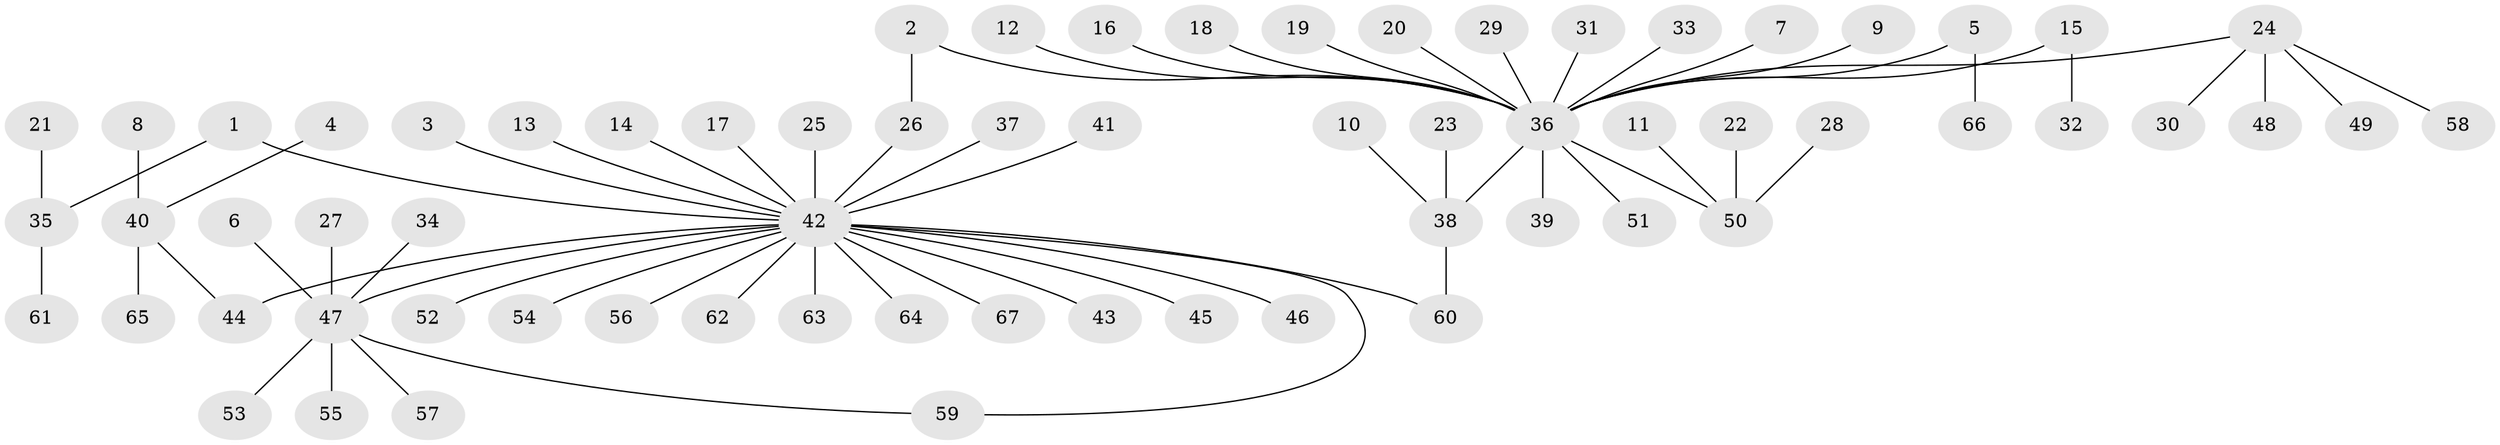 // original degree distribution, {4: 0.03007518796992481, 26: 0.007518796992481203, 5: 0.03007518796992481, 6: 0.015037593984962405, 2: 0.12781954887218044, 3: 0.06766917293233082, 1: 0.6917293233082706, 8: 0.007518796992481203, 21: 0.007518796992481203, 7: 0.015037593984962405}
// Generated by graph-tools (version 1.1) at 2025/01/03/09/25 03:01:55]
// undirected, 67 vertices, 68 edges
graph export_dot {
graph [start="1"]
  node [color=gray90,style=filled];
  1;
  2;
  3;
  4;
  5;
  6;
  7;
  8;
  9;
  10;
  11;
  12;
  13;
  14;
  15;
  16;
  17;
  18;
  19;
  20;
  21;
  22;
  23;
  24;
  25;
  26;
  27;
  28;
  29;
  30;
  31;
  32;
  33;
  34;
  35;
  36;
  37;
  38;
  39;
  40;
  41;
  42;
  43;
  44;
  45;
  46;
  47;
  48;
  49;
  50;
  51;
  52;
  53;
  54;
  55;
  56;
  57;
  58;
  59;
  60;
  61;
  62;
  63;
  64;
  65;
  66;
  67;
  1 -- 35 [weight=1.0];
  1 -- 42 [weight=1.0];
  2 -- 26 [weight=1.0];
  2 -- 36 [weight=1.0];
  3 -- 42 [weight=1.0];
  4 -- 40 [weight=1.0];
  5 -- 36 [weight=1.0];
  5 -- 66 [weight=1.0];
  6 -- 47 [weight=1.0];
  7 -- 36 [weight=1.0];
  8 -- 40 [weight=1.0];
  9 -- 36 [weight=1.0];
  10 -- 38 [weight=1.0];
  11 -- 50 [weight=1.0];
  12 -- 36 [weight=1.0];
  13 -- 42 [weight=1.0];
  14 -- 42 [weight=1.0];
  15 -- 32 [weight=1.0];
  15 -- 36 [weight=1.0];
  16 -- 36 [weight=1.0];
  17 -- 42 [weight=1.0];
  18 -- 36 [weight=1.0];
  19 -- 36 [weight=1.0];
  20 -- 36 [weight=1.0];
  21 -- 35 [weight=1.0];
  22 -- 50 [weight=1.0];
  23 -- 38 [weight=1.0];
  24 -- 30 [weight=1.0];
  24 -- 36 [weight=1.0];
  24 -- 48 [weight=1.0];
  24 -- 49 [weight=1.0];
  24 -- 58 [weight=1.0];
  25 -- 42 [weight=1.0];
  26 -- 42 [weight=1.0];
  27 -- 47 [weight=1.0];
  28 -- 50 [weight=1.0];
  29 -- 36 [weight=1.0];
  31 -- 36 [weight=1.0];
  33 -- 36 [weight=1.0];
  34 -- 47 [weight=1.0];
  35 -- 61 [weight=1.0];
  36 -- 38 [weight=1.0];
  36 -- 39 [weight=1.0];
  36 -- 50 [weight=1.0];
  36 -- 51 [weight=1.0];
  37 -- 42 [weight=1.0];
  38 -- 60 [weight=1.0];
  40 -- 44 [weight=1.0];
  40 -- 65 [weight=1.0];
  41 -- 42 [weight=1.0];
  42 -- 43 [weight=1.0];
  42 -- 44 [weight=1.0];
  42 -- 45 [weight=1.0];
  42 -- 46 [weight=1.0];
  42 -- 47 [weight=1.0];
  42 -- 52 [weight=1.0];
  42 -- 54 [weight=1.0];
  42 -- 56 [weight=1.0];
  42 -- 59 [weight=1.0];
  42 -- 60 [weight=1.0];
  42 -- 62 [weight=1.0];
  42 -- 63 [weight=1.0];
  42 -- 64 [weight=1.0];
  42 -- 67 [weight=1.0];
  47 -- 53 [weight=1.0];
  47 -- 55 [weight=1.0];
  47 -- 57 [weight=1.0];
  47 -- 59 [weight=1.0];
}
